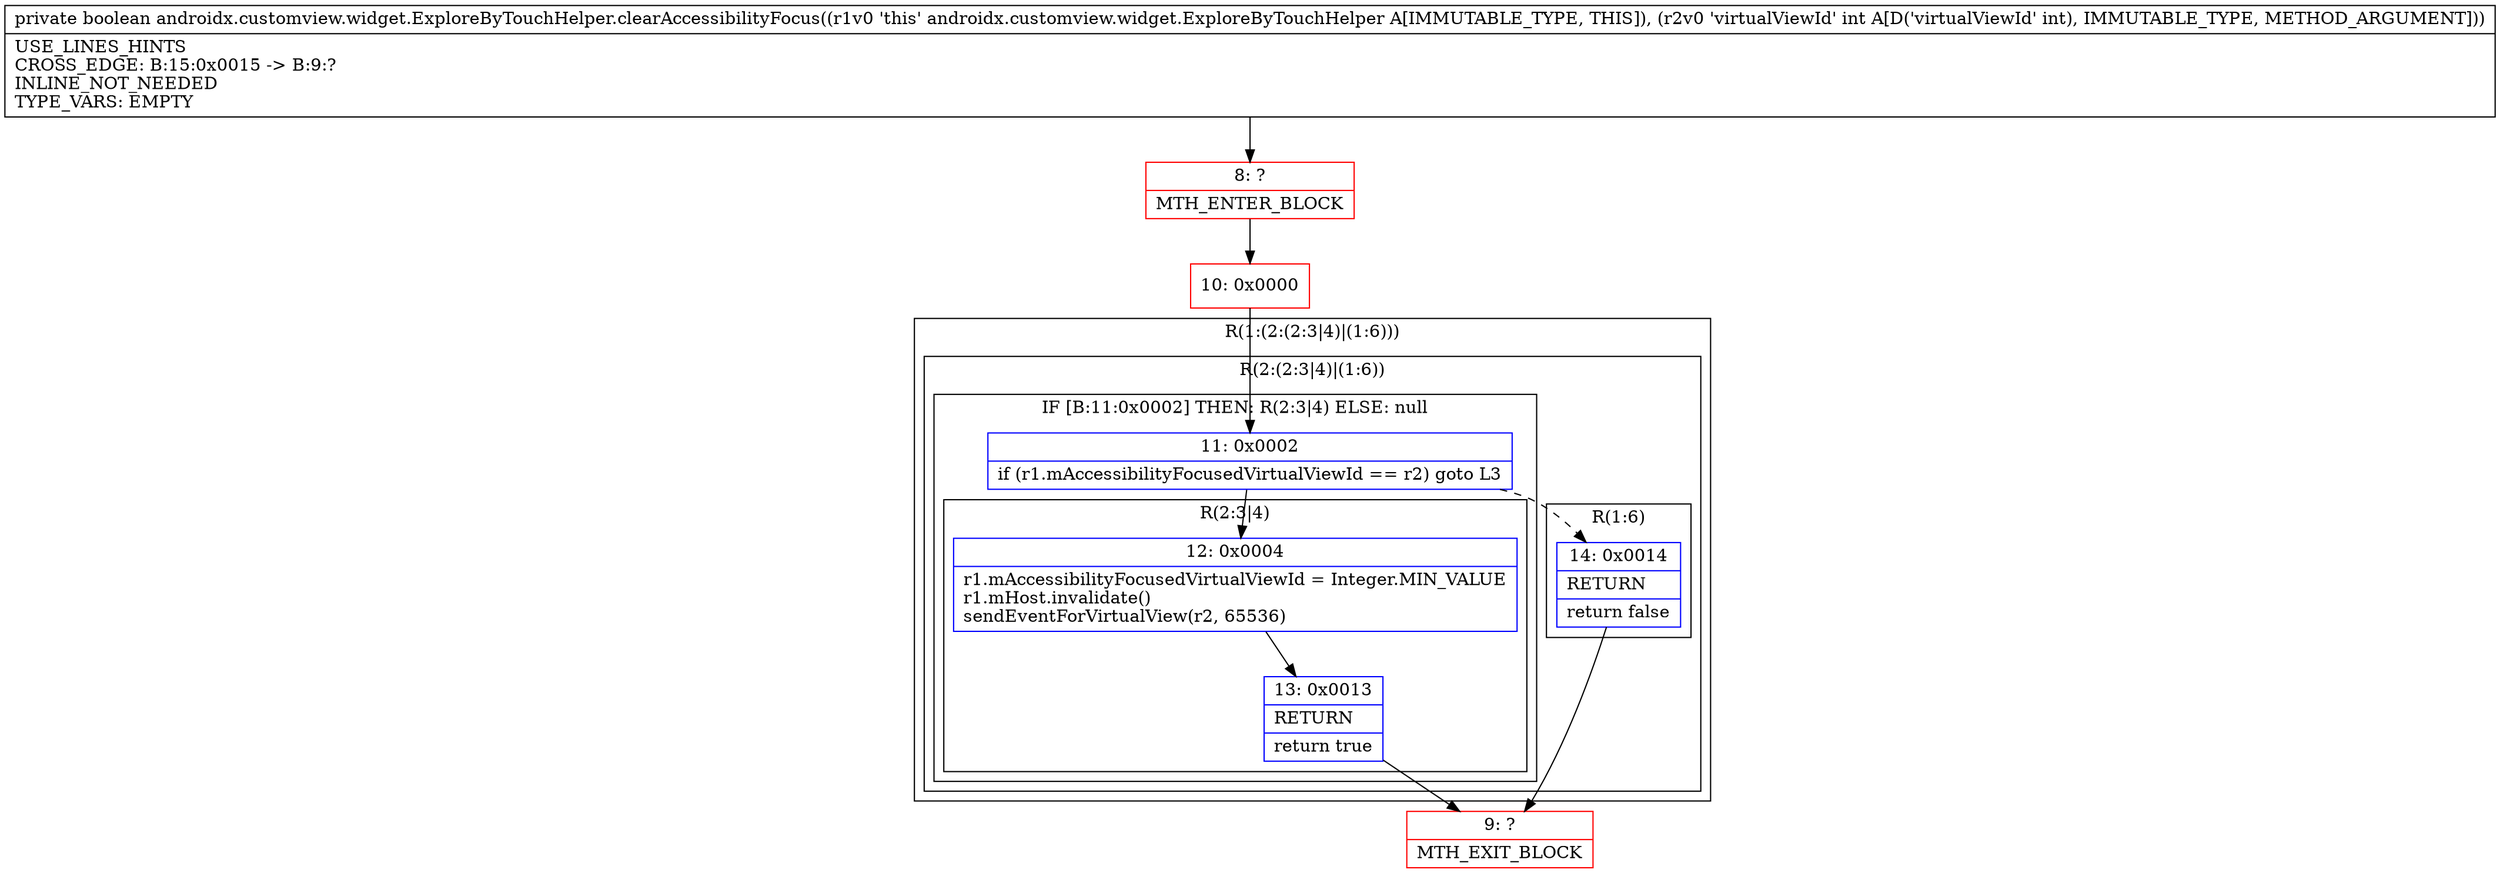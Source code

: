 digraph "CFG forandroidx.customview.widget.ExploreByTouchHelper.clearAccessibilityFocus(I)Z" {
subgraph cluster_Region_1355226971 {
label = "R(1:(2:(2:3|4)|(1:6)))";
node [shape=record,color=blue];
subgraph cluster_Region_1871139974 {
label = "R(2:(2:3|4)|(1:6))";
node [shape=record,color=blue];
subgraph cluster_IfRegion_792909263 {
label = "IF [B:11:0x0002] THEN: R(2:3|4) ELSE: null";
node [shape=record,color=blue];
Node_11 [shape=record,label="{11\:\ 0x0002|if (r1.mAccessibilityFocusedVirtualViewId == r2) goto L3\l}"];
subgraph cluster_Region_1292913940 {
label = "R(2:3|4)";
node [shape=record,color=blue];
Node_12 [shape=record,label="{12\:\ 0x0004|r1.mAccessibilityFocusedVirtualViewId = Integer.MIN_VALUE\lr1.mHost.invalidate()\lsendEventForVirtualView(r2, 65536)\l}"];
Node_13 [shape=record,label="{13\:\ 0x0013|RETURN\l|return true\l}"];
}
}
subgraph cluster_Region_633712170 {
label = "R(1:6)";
node [shape=record,color=blue];
Node_14 [shape=record,label="{14\:\ 0x0014|RETURN\l|return false\l}"];
}
}
}
Node_8 [shape=record,color=red,label="{8\:\ ?|MTH_ENTER_BLOCK\l}"];
Node_10 [shape=record,color=red,label="{10\:\ 0x0000}"];
Node_9 [shape=record,color=red,label="{9\:\ ?|MTH_EXIT_BLOCK\l}"];
MethodNode[shape=record,label="{private boolean androidx.customview.widget.ExploreByTouchHelper.clearAccessibilityFocus((r1v0 'this' androidx.customview.widget.ExploreByTouchHelper A[IMMUTABLE_TYPE, THIS]), (r2v0 'virtualViewId' int A[D('virtualViewId' int), IMMUTABLE_TYPE, METHOD_ARGUMENT]))  | USE_LINES_HINTS\lCROSS_EDGE: B:15:0x0015 \-\> B:9:?\lINLINE_NOT_NEEDED\lTYPE_VARS: EMPTY\l}"];
MethodNode -> Node_8;Node_11 -> Node_12;
Node_11 -> Node_14[style=dashed];
Node_12 -> Node_13;
Node_13 -> Node_9;
Node_14 -> Node_9;
Node_8 -> Node_10;
Node_10 -> Node_11;
}

